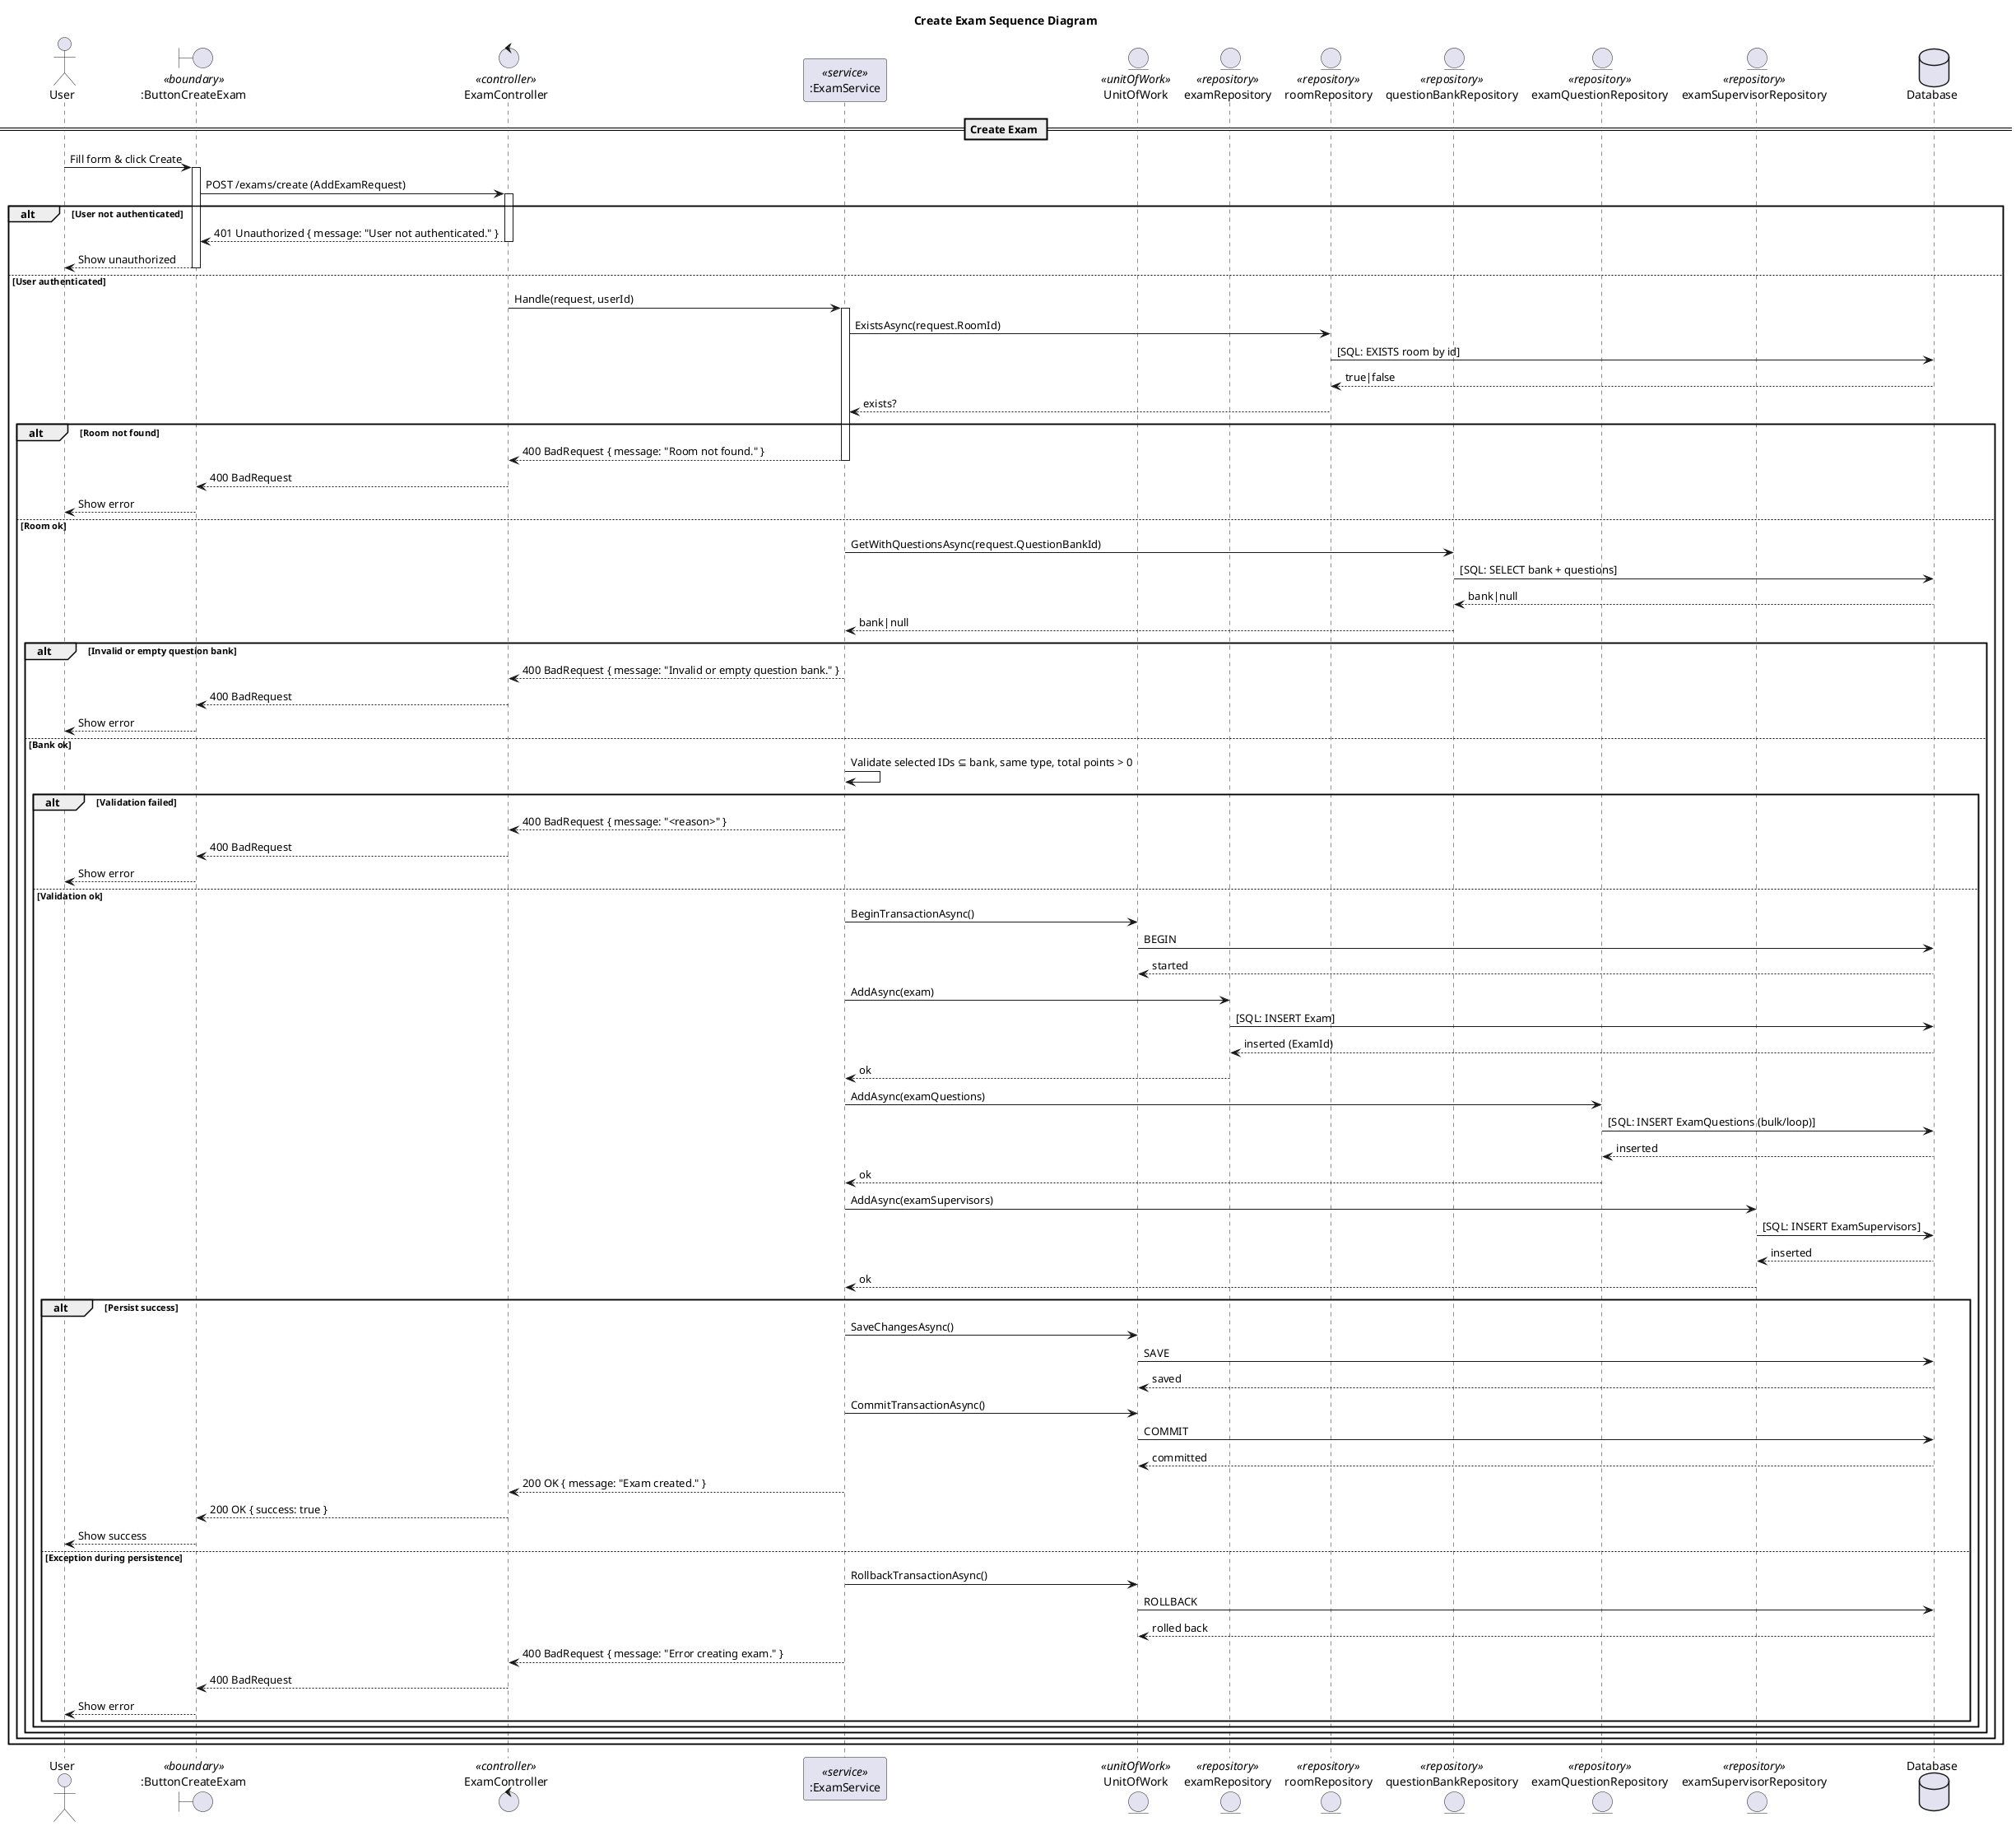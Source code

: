@startuml
title Create Exam Sequence Diagram 
actor "User" as Client
boundary ":ButtonCreateExam" as UI <<boundary>>
control "ExamController" as Controller <<controller>>
participant ":ExamService" as Service <<service>>
entity "UnitOfWork" as UoW <<unitOfWork>>

entity "examRepository" as ExamRepo <<repository>>
entity "roomRepository" as RoomRepo <<repository>>
entity "questionBankRepository" as QbRepo <<repository>>
entity "examQuestionRepository" as EqRepo <<repository>>
entity "examSupervisorRepository" as EsRepo <<repository>>

database "Database" as DB

== Create Exam ==

Client -> UI: Fill form & click Create
activate UI
UI -> Controller: POST /exams/create (AddExamRequest)
activate Controller

alt User not authenticated
  Controller --> UI: 401 Unauthorized { message: "User not authenticated." }
  deactivate Controller
  UI --> Client: Show unauthorized
  deactivate UI
else User authenticated
  Controller -> Service: Handle(request, userId)
  activate Service

  ' Validate room
  Service -> RoomRepo: ExistsAsync(request.RoomId)
  RoomRepo -> DB: [SQL: EXISTS room by id]
  DB --> RoomRepo: true|false
  RoomRepo --> Service: exists?

  alt Room not found
    Service --> Controller: 400 BadRequest { message: "Room not found." }
    deactivate Service
    Controller --> UI: 400 BadRequest
    deactivate Controller
    UI --> Client: Show error
    deactivate UI
  else Room ok
    ' Load bank + questions
    Service -> QbRepo: GetWithQuestionsAsync(request.QuestionBankId)
    QbRepo -> DB: [SQL: SELECT bank + questions]
    DB --> QbRepo: bank|null
    QbRepo --> Service: bank|null

    alt Invalid or empty question bank
      Service --> Controller: 400 BadRequest { message: "Invalid or empty question bank." }
      deactivate Service
      Controller --> UI: 400 BadRequest
      deactivate Controller
      UI --> Client: Show error
      deactivate UI
    else Bank ok
      ' Domain checks
      Service -> Service: Validate selected IDs ⊆ bank, same type, total points > 0

      alt Validation failed
        Service --> Controller: 400 BadRequest { message: "<reason>" }
        deactivate Service
        Controller --> UI: 400 BadRequest
        deactivate Controller
        UI --> Client: Show error
        deactivate UI
      else Validation ok
        ' Begin transaction
        Service -> UoW: BeginTransactionAsync()
        UoW -> DB: BEGIN
        DB --> UoW: started

        ' Persist
        Service -> ExamRepo: AddAsync(exam)
        ExamRepo -> DB: [SQL: INSERT Exam]
        DB --> ExamRepo: inserted (ExamId)
        ExamRepo --> Service: ok

        Service -> EqRepo: AddAsync(examQuestions)
        EqRepo -> DB: [SQL: INSERT ExamQuestions (bulk/loop)]
        DB --> EqRepo: inserted
        EqRepo --> Service: ok

        Service -> EsRepo: AddAsync(examSupervisors)
        EsRepo -> DB: [SQL: INSERT ExamSupervisors]
        DB --> EsRepo: inserted
        EsRepo --> Service: ok

        ' Decide success vs exception
        alt Persist success
          Service -> UoW: SaveChangesAsync()
          UoW -> DB: SAVE
          DB --> UoW: saved

          Service -> UoW: CommitTransactionAsync()
          UoW -> DB: COMMIT
          DB --> UoW: committed

          Service --> Controller: 200 OK { message: "Exam created." }
          deactivate Service
          Controller --> UI: 200 OK { success: true }
          deactivate Controller
          UI --> Client: Show success
          deactivate UI
        else Exception during persistence
          Service -> UoW: RollbackTransactionAsync()
          UoW -> DB: ROLLBACK
          DB --> UoW: rolled back

          Service --> Controller: 400 BadRequest { message: "Error creating exam." }
          deactivate Service
          Controller --> UI: 400 BadRequest
          deactivate Controller
          UI --> Client: Show error
          deactivate UI
        end alt
      end alt
    end alt
  end alt
end alt
@enduml
